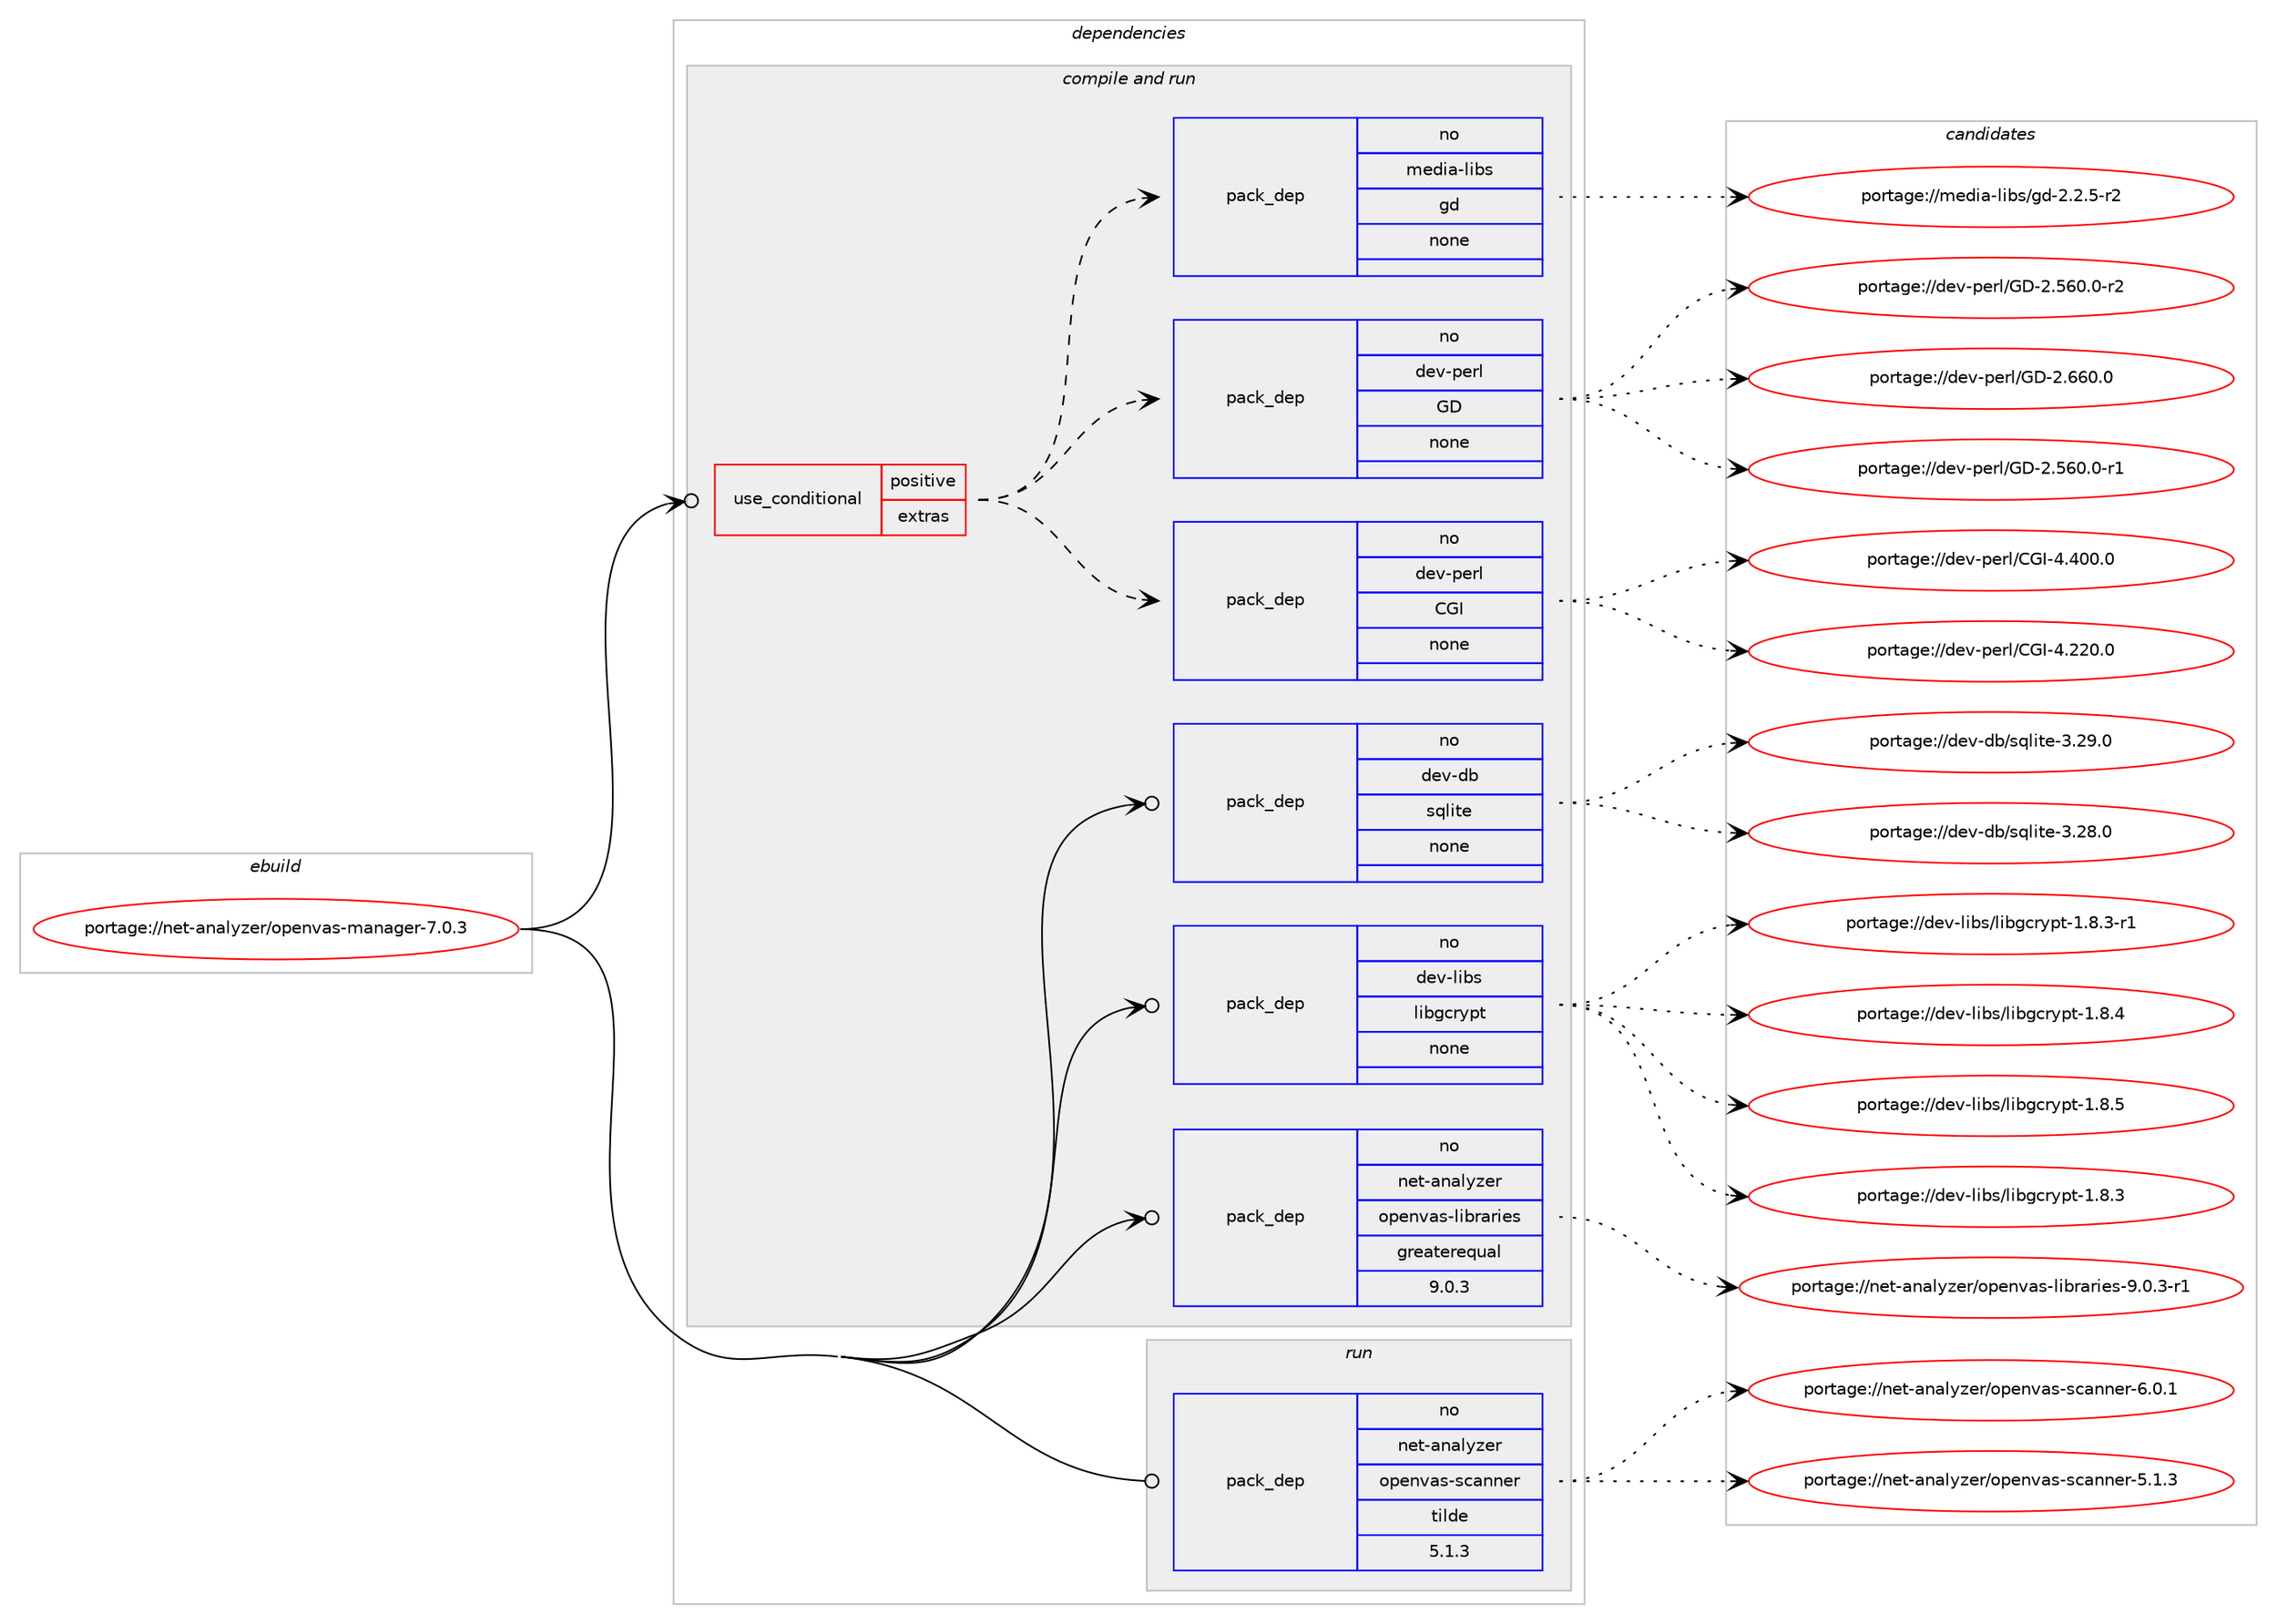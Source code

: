 digraph prolog {

# *************
# Graph options
# *************

newrank=true;
concentrate=true;
compound=true;
graph [rankdir=LR,fontname=Helvetica,fontsize=10,ranksep=1.5];#, ranksep=2.5, nodesep=0.2];
edge  [arrowhead=vee];
node  [fontname=Helvetica,fontsize=10];

# **********
# The ebuild
# **********

subgraph cluster_leftcol {
color=gray;
rank=same;
label=<<i>ebuild</i>>;
id [label="portage://net-analyzer/openvas-manager-7.0.3", color=red, width=4, href="../net-analyzer/openvas-manager-7.0.3.svg"];
}

# ****************
# The dependencies
# ****************

subgraph cluster_midcol {
color=gray;
label=<<i>dependencies</i>>;
subgraph cluster_compile {
fillcolor="#eeeeee";
style=filled;
label=<<i>compile</i>>;
}
subgraph cluster_compileandrun {
fillcolor="#eeeeee";
style=filled;
label=<<i>compile and run</i>>;
subgraph cond86847 {
dependency348283 [label=<<TABLE BORDER="0" CELLBORDER="1" CELLSPACING="0" CELLPADDING="4"><TR><TD ROWSPAN="3" CELLPADDING="10">use_conditional</TD></TR><TR><TD>positive</TD></TR><TR><TD>extras</TD></TR></TABLE>>, shape=none, color=red];
subgraph pack255698 {
dependency348284 [label=<<TABLE BORDER="0" CELLBORDER="1" CELLSPACING="0" CELLPADDING="4" WIDTH="220"><TR><TD ROWSPAN="6" CELLPADDING="30">pack_dep</TD></TR><TR><TD WIDTH="110">no</TD></TR><TR><TD>dev-perl</TD></TR><TR><TD>CGI</TD></TR><TR><TD>none</TD></TR><TR><TD></TD></TR></TABLE>>, shape=none, color=blue];
}
dependency348283:e -> dependency348284:w [weight=20,style="dashed",arrowhead="vee"];
subgraph pack255699 {
dependency348285 [label=<<TABLE BORDER="0" CELLBORDER="1" CELLSPACING="0" CELLPADDING="4" WIDTH="220"><TR><TD ROWSPAN="6" CELLPADDING="30">pack_dep</TD></TR><TR><TD WIDTH="110">no</TD></TR><TR><TD>dev-perl</TD></TR><TR><TD>GD</TD></TR><TR><TD>none</TD></TR><TR><TD></TD></TR></TABLE>>, shape=none, color=blue];
}
dependency348283:e -> dependency348285:w [weight=20,style="dashed",arrowhead="vee"];
subgraph pack255700 {
dependency348286 [label=<<TABLE BORDER="0" CELLBORDER="1" CELLSPACING="0" CELLPADDING="4" WIDTH="220"><TR><TD ROWSPAN="6" CELLPADDING="30">pack_dep</TD></TR><TR><TD WIDTH="110">no</TD></TR><TR><TD>media-libs</TD></TR><TR><TD>gd</TD></TR><TR><TD>none</TD></TR><TR><TD></TD></TR></TABLE>>, shape=none, color=blue];
}
dependency348283:e -> dependency348286:w [weight=20,style="dashed",arrowhead="vee"];
}
id:e -> dependency348283:w [weight=20,style="solid",arrowhead="odotvee"];
subgraph pack255701 {
dependency348287 [label=<<TABLE BORDER="0" CELLBORDER="1" CELLSPACING="0" CELLPADDING="4" WIDTH="220"><TR><TD ROWSPAN="6" CELLPADDING="30">pack_dep</TD></TR><TR><TD WIDTH="110">no</TD></TR><TR><TD>dev-db</TD></TR><TR><TD>sqlite</TD></TR><TR><TD>none</TD></TR><TR><TD></TD></TR></TABLE>>, shape=none, color=blue];
}
id:e -> dependency348287:w [weight=20,style="solid",arrowhead="odotvee"];
subgraph pack255702 {
dependency348288 [label=<<TABLE BORDER="0" CELLBORDER="1" CELLSPACING="0" CELLPADDING="4" WIDTH="220"><TR><TD ROWSPAN="6" CELLPADDING="30">pack_dep</TD></TR><TR><TD WIDTH="110">no</TD></TR><TR><TD>dev-libs</TD></TR><TR><TD>libgcrypt</TD></TR><TR><TD>none</TD></TR><TR><TD></TD></TR></TABLE>>, shape=none, color=blue];
}
id:e -> dependency348288:w [weight=20,style="solid",arrowhead="odotvee"];
subgraph pack255703 {
dependency348289 [label=<<TABLE BORDER="0" CELLBORDER="1" CELLSPACING="0" CELLPADDING="4" WIDTH="220"><TR><TD ROWSPAN="6" CELLPADDING="30">pack_dep</TD></TR><TR><TD WIDTH="110">no</TD></TR><TR><TD>net-analyzer</TD></TR><TR><TD>openvas-libraries</TD></TR><TR><TD>greaterequal</TD></TR><TR><TD>9.0.3</TD></TR></TABLE>>, shape=none, color=blue];
}
id:e -> dependency348289:w [weight=20,style="solid",arrowhead="odotvee"];
}
subgraph cluster_run {
fillcolor="#eeeeee";
style=filled;
label=<<i>run</i>>;
subgraph pack255704 {
dependency348290 [label=<<TABLE BORDER="0" CELLBORDER="1" CELLSPACING="0" CELLPADDING="4" WIDTH="220"><TR><TD ROWSPAN="6" CELLPADDING="30">pack_dep</TD></TR><TR><TD WIDTH="110">no</TD></TR><TR><TD>net-analyzer</TD></TR><TR><TD>openvas-scanner</TD></TR><TR><TD>tilde</TD></TR><TR><TD>5.1.3</TD></TR></TABLE>>, shape=none, color=blue];
}
id:e -> dependency348290:w [weight=20,style="solid",arrowhead="odot"];
}
}

# **************
# The candidates
# **************

subgraph cluster_choices {
rank=same;
color=gray;
label=<<i>candidates</i>>;

subgraph choice255698 {
color=black;
nodesep=1;
choiceportage10010111845112101114108476771734552465050484648 [label="portage://dev-perl/CGI-4.220.0", color=red, width=4,href="../dev-perl/CGI-4.220.0.svg"];
choiceportage10010111845112101114108476771734552465248484648 [label="portage://dev-perl/CGI-4.400.0", color=red, width=4,href="../dev-perl/CGI-4.400.0.svg"];
dependency348284:e -> choiceportage10010111845112101114108476771734552465050484648:w [style=dotted,weight="100"];
dependency348284:e -> choiceportage10010111845112101114108476771734552465248484648:w [style=dotted,weight="100"];
}
subgraph choice255699 {
color=black;
nodesep=1;
choiceportage1001011184511210111410847716845504653544846484511449 [label="portage://dev-perl/GD-2.560.0-r1", color=red, width=4,href="../dev-perl/GD-2.560.0-r1.svg"];
choiceportage1001011184511210111410847716845504653544846484511450 [label="portage://dev-perl/GD-2.560.0-r2", color=red, width=4,href="../dev-perl/GD-2.560.0-r2.svg"];
choiceportage100101118451121011141084771684550465454484648 [label="portage://dev-perl/GD-2.660.0", color=red, width=4,href="../dev-perl/GD-2.660.0.svg"];
dependency348285:e -> choiceportage1001011184511210111410847716845504653544846484511449:w [style=dotted,weight="100"];
dependency348285:e -> choiceportage1001011184511210111410847716845504653544846484511450:w [style=dotted,weight="100"];
dependency348285:e -> choiceportage100101118451121011141084771684550465454484648:w [style=dotted,weight="100"];
}
subgraph choice255700 {
color=black;
nodesep=1;
choiceportage109101100105974510810598115471031004550465046534511450 [label="portage://media-libs/gd-2.2.5-r2", color=red, width=4,href="../media-libs/gd-2.2.5-r2.svg"];
dependency348286:e -> choiceportage109101100105974510810598115471031004550465046534511450:w [style=dotted,weight="100"];
}
subgraph choice255701 {
color=black;
nodesep=1;
choiceportage10010111845100984711511310810511610145514650564648 [label="portage://dev-db/sqlite-3.28.0", color=red, width=4,href="../dev-db/sqlite-3.28.0.svg"];
choiceportage10010111845100984711511310810511610145514650574648 [label="portage://dev-db/sqlite-3.29.0", color=red, width=4,href="../dev-db/sqlite-3.29.0.svg"];
dependency348287:e -> choiceportage10010111845100984711511310810511610145514650564648:w [style=dotted,weight="100"];
dependency348287:e -> choiceportage10010111845100984711511310810511610145514650574648:w [style=dotted,weight="100"];
}
subgraph choice255702 {
color=black;
nodesep=1;
choiceportage1001011184510810598115471081059810399114121112116454946564651 [label="portage://dev-libs/libgcrypt-1.8.3", color=red, width=4,href="../dev-libs/libgcrypt-1.8.3.svg"];
choiceportage10010111845108105981154710810598103991141211121164549465646514511449 [label="portage://dev-libs/libgcrypt-1.8.3-r1", color=red, width=4,href="../dev-libs/libgcrypt-1.8.3-r1.svg"];
choiceportage1001011184510810598115471081059810399114121112116454946564652 [label="portage://dev-libs/libgcrypt-1.8.4", color=red, width=4,href="../dev-libs/libgcrypt-1.8.4.svg"];
choiceportage1001011184510810598115471081059810399114121112116454946564653 [label="portage://dev-libs/libgcrypt-1.8.5", color=red, width=4,href="../dev-libs/libgcrypt-1.8.5.svg"];
dependency348288:e -> choiceportage1001011184510810598115471081059810399114121112116454946564651:w [style=dotted,weight="100"];
dependency348288:e -> choiceportage10010111845108105981154710810598103991141211121164549465646514511449:w [style=dotted,weight="100"];
dependency348288:e -> choiceportage1001011184510810598115471081059810399114121112116454946564652:w [style=dotted,weight="100"];
dependency348288:e -> choiceportage1001011184510810598115471081059810399114121112116454946564653:w [style=dotted,weight="100"];
}
subgraph choice255703 {
color=black;
nodesep=1;
choiceportage11010111645971109710812112210111447111112101110118971154510810598114971141051011154557464846514511449 [label="portage://net-analyzer/openvas-libraries-9.0.3-r1", color=red, width=4,href="../net-analyzer/openvas-libraries-9.0.3-r1.svg"];
dependency348289:e -> choiceportage11010111645971109710812112210111447111112101110118971154510810598114971141051011154557464846514511449:w [style=dotted,weight="100"];
}
subgraph choice255704 {
color=black;
nodesep=1;
choiceportage1101011164597110971081211221011144711111210111011897115451159997110110101114455346494651 [label="portage://net-analyzer/openvas-scanner-5.1.3", color=red, width=4,href="../net-analyzer/openvas-scanner-5.1.3.svg"];
choiceportage1101011164597110971081211221011144711111210111011897115451159997110110101114455446484649 [label="portage://net-analyzer/openvas-scanner-6.0.1", color=red, width=4,href="../net-analyzer/openvas-scanner-6.0.1.svg"];
dependency348290:e -> choiceportage1101011164597110971081211221011144711111210111011897115451159997110110101114455346494651:w [style=dotted,weight="100"];
dependency348290:e -> choiceportage1101011164597110971081211221011144711111210111011897115451159997110110101114455446484649:w [style=dotted,weight="100"];
}
}

}
